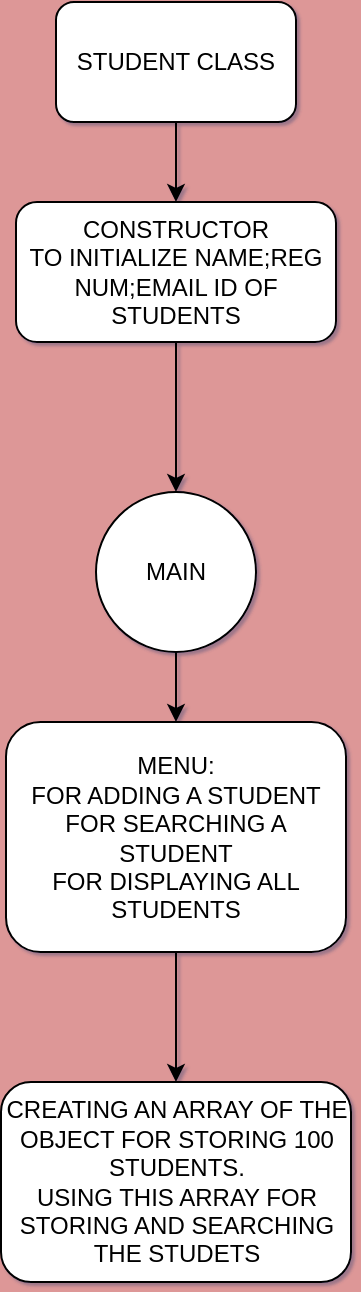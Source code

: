 <mxfile version="20.8.22" type="device"><diagram name="Page-1" id="UThvaHHnbNC_uw9bnmoz"><mxGraphModel dx="1050" dy="541" grid="1" gridSize="10" guides="1" tooltips="1" connect="1" arrows="1" fold="1" page="1" pageScale="1" pageWidth="850" pageHeight="1100" background="#dd9797" math="0" shadow="1"><root><mxCell id="0"/><mxCell id="1" parent="0"/><mxCell id="LNCLO4dLMznOS3OiCt0I-4" style="edgeStyle=orthogonalEdgeStyle;rounded=0;orthogonalLoop=1;jettySize=auto;html=1;exitX=0.5;exitY=1;exitDx=0;exitDy=0;entryX=0.5;entryY=0;entryDx=0;entryDy=0;" edge="1" parent="1" source="LNCLO4dLMznOS3OiCt0I-1" target="LNCLO4dLMznOS3OiCt0I-2"><mxGeometry relative="1" as="geometry"/></mxCell><mxCell id="LNCLO4dLMznOS3OiCt0I-1" value="STUDENT CLASS" style="rounded=1;whiteSpace=wrap;html=1;" vertex="1" parent="1"><mxGeometry x="340" y="50" width="120" height="60" as="geometry"/></mxCell><mxCell id="LNCLO4dLMznOS3OiCt0I-6" value="" style="edgeStyle=orthogonalEdgeStyle;rounded=0;orthogonalLoop=1;jettySize=auto;html=1;" edge="1" parent="1" source="LNCLO4dLMznOS3OiCt0I-2" target="LNCLO4dLMznOS3OiCt0I-5"><mxGeometry relative="1" as="geometry"/></mxCell><mxCell id="LNCLO4dLMznOS3OiCt0I-2" value="CONSTRUCTOR&lt;br&gt;TO INITIALIZE NAME;REG NUM;EMAIL ID OF STUDENTS" style="rounded=1;whiteSpace=wrap;html=1;" vertex="1" parent="1"><mxGeometry x="320" y="150" width="160" height="70" as="geometry"/></mxCell><mxCell id="LNCLO4dLMznOS3OiCt0I-8" value="" style="edgeStyle=orthogonalEdgeStyle;rounded=0;orthogonalLoop=1;jettySize=auto;html=1;" edge="1" parent="1" source="LNCLO4dLMznOS3OiCt0I-5" target="LNCLO4dLMznOS3OiCt0I-7"><mxGeometry relative="1" as="geometry"/></mxCell><mxCell id="LNCLO4dLMznOS3OiCt0I-5" value="MAIN" style="ellipse;whiteSpace=wrap;html=1;rounded=1;" vertex="1" parent="1"><mxGeometry x="360" y="295" width="80" height="80" as="geometry"/></mxCell><mxCell id="LNCLO4dLMznOS3OiCt0I-10" value="" style="edgeStyle=orthogonalEdgeStyle;rounded=0;orthogonalLoop=1;jettySize=auto;html=1;" edge="1" parent="1" source="LNCLO4dLMznOS3OiCt0I-7" target="LNCLO4dLMznOS3OiCt0I-9"><mxGeometry relative="1" as="geometry"/></mxCell><mxCell id="LNCLO4dLMznOS3OiCt0I-7" value="MENU:&lt;br&gt;FOR ADDING A STUDENT&lt;br&gt;FOR SEARCHING A STUDENT&lt;br&gt;FOR DISPLAYING ALL STUDENTS" style="whiteSpace=wrap;html=1;rounded=1;" vertex="1" parent="1"><mxGeometry x="315" y="410" width="170" height="115" as="geometry"/></mxCell><mxCell id="LNCLO4dLMznOS3OiCt0I-9" value="CREATING AN ARRAY OF THE OBJECT FOR STORING 100 STUDENTS.&lt;br&gt;USING THIS ARRAY FOR STORING AND SEARCHING THE STUDETS" style="whiteSpace=wrap;html=1;rounded=1;" vertex="1" parent="1"><mxGeometry x="312.5" y="590" width="175" height="100" as="geometry"/></mxCell></root></mxGraphModel></diagram></mxfile>